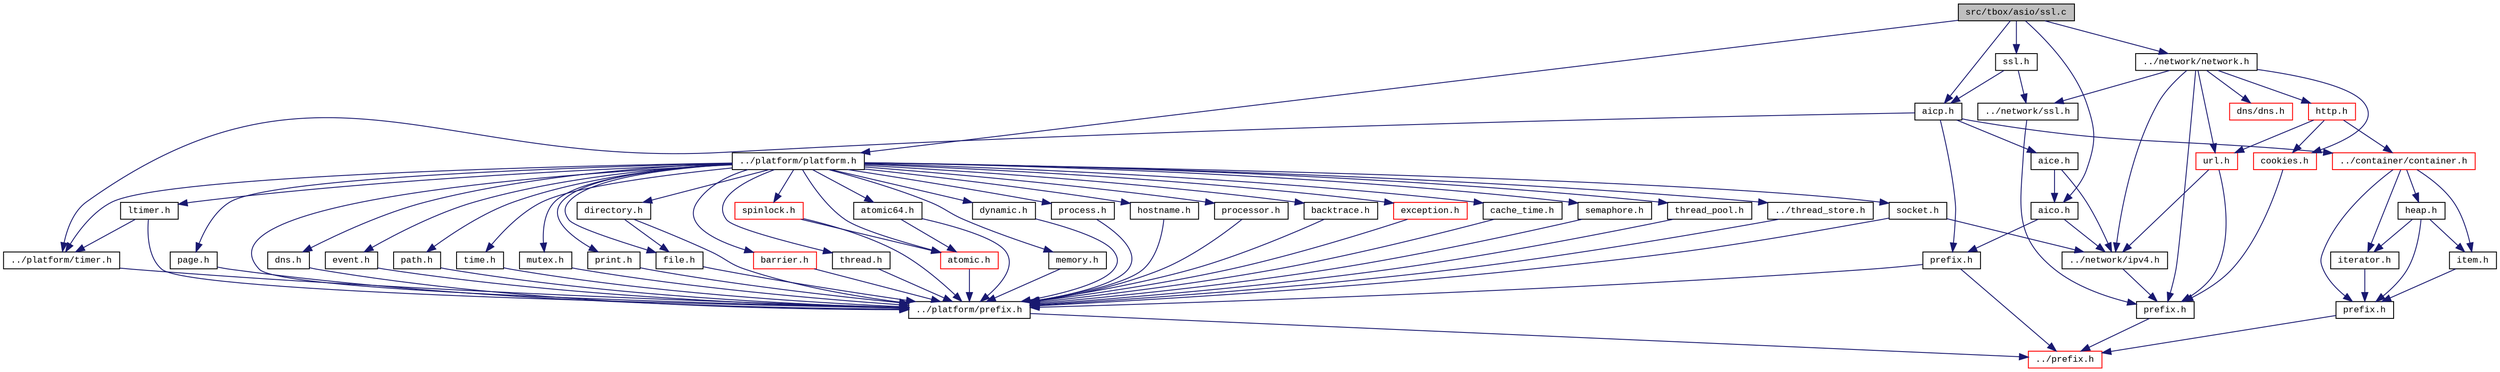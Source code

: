 digraph "src/tbox/asio/ssl.c"
{
  edge [fontname="CourierNew",fontsize="10",labelfontname="CourierNew",labelfontsize="10"];
  node [fontname="CourierNew",fontsize="10",shape=record];
  Node1 [label="src/tbox/asio/ssl.c",height=0.2,width=0.4,color="black", fillcolor="grey75", style="filled" fontcolor="black"];
  Node1 -> Node2 [color="midnightblue",fontsize="10",style="solid",fontname="CourierNew"];
  Node2 [label="ssl.h",height=0.2,width=0.4,color="black", fillcolor="white", style="filled",URL="$d9/d1a/asio_2ssl_8h_source.html"];
  Node2 -> Node3 [color="midnightblue",fontsize="10",style="solid",fontname="CourierNew"];
  Node3 [label="aicp.h",height=0.2,width=0.4,color="black", fillcolor="white", style="filled",URL="$dd/dd5/aicp_8h.html"];
  Node3 -> Node4 [color="midnightblue",fontsize="10",style="solid",fontname="CourierNew"];
  Node4 [label="prefix.h",height=0.2,width=0.4,color="black", fillcolor="white", style="filled",URL="$db/d56/asio_2prefix_8h_source.html"];
  Node4 -> Node5 [color="midnightblue",fontsize="10",style="solid",fontname="CourierNew"];
  Node5 [label="../prefix.h",height=0.2,width=0.4,color="red", fillcolor="white", style="filled",URL="$df/d5c/prefix_8h_source.html"];
  Node4 -> Node6 [color="midnightblue",fontsize="10",style="solid",fontname="CourierNew"];
  Node6 [label="../platform/prefix.h",height=0.2,width=0.4,color="black", fillcolor="white", style="filled",URL="$db/dfa/platform_2prefix_8h_source.html"];
  Node6 -> Node5 [color="midnightblue",fontsize="10",style="solid",fontname="CourierNew"];
  Node3 -> Node7 [color="midnightblue",fontsize="10",style="solid",fontname="CourierNew"];
  Node7 [label="aice.h",height=0.2,width=0.4,color="black", fillcolor="white", style="filled",URL="$da/d59/aice_8h.html"];
  Node7 -> Node8 [color="midnightblue",fontsize="10",style="solid",fontname="CourierNew"];
  Node8 [label="aico.h",height=0.2,width=0.4,color="black", fillcolor="white", style="filled",URL="$d5/d9a/aico_8h.html"];
  Node8 -> Node4 [color="midnightblue",fontsize="10",style="solid",fontname="CourierNew"];
  Node8 -> Node9 [color="midnightblue",fontsize="10",style="solid",fontname="CourierNew"];
  Node9 [label="../network/ipv4.h",height=0.2,width=0.4,color="black", fillcolor="white", style="filled",URL="$d7/d19/ipv4_8h.html"];
  Node9 -> Node10 [color="midnightblue",fontsize="10",style="solid",fontname="CourierNew"];
  Node10 [label="prefix.h",height=0.2,width=0.4,color="black", fillcolor="white", style="filled",URL="$d2/df3/network_2prefix_8h_source.html"];
  Node10 -> Node5 [color="midnightblue",fontsize="10",style="solid",fontname="CourierNew"];
  Node7 -> Node9 [color="midnightblue",fontsize="10",style="solid",fontname="CourierNew"];
  Node3 -> Node11 [color="midnightblue",fontsize="10",style="solid",fontname="CourierNew"];
  Node11 [label="../platform/timer.h",height=0.2,width=0.4,color="black", fillcolor="white", style="filled",URL="$d5/dd0/timer_8h.html"];
  Node11 -> Node6 [color="midnightblue",fontsize="10",style="solid",fontname="CourierNew"];
  Node3 -> Node12 [color="midnightblue",fontsize="10",style="solid",fontname="CourierNew"];
  Node12 [label="../container/container.h",height=0.2,width=0.4,color="red", fillcolor="white", style="filled",URL="$d4/ddd/container_8h.html"];
  Node12 -> Node13 [color="midnightblue",fontsize="10",style="solid",fontname="CourierNew"];
  Node13 [label="prefix.h",height=0.2,width=0.4,color="black", fillcolor="white", style="filled",URL="$d9/d38/container_2prefix_8h_source.html"];
  Node13 -> Node5 [color="midnightblue",fontsize="10",style="solid",fontname="CourierNew"];
  Node12 -> Node14 [color="midnightblue",fontsize="10",style="solid",fontname="CourierNew"];
  Node14 [label="item.h",height=0.2,width=0.4,color="black", fillcolor="white", style="filled",URL="$df/d1f/item_8h.html"];
  Node14 -> Node13 [color="midnightblue",fontsize="10",style="solid",fontname="CourierNew"];
  Node12 -> Node15 [color="midnightblue",fontsize="10",style="solid",fontname="CourierNew"];
  Node15 [label="iterator.h",height=0.2,width=0.4,color="black", fillcolor="white", style="filled",URL="$df/d22/iterator_8h.html"];
  Node15 -> Node13 [color="midnightblue",fontsize="10",style="solid",fontname="CourierNew"];
  Node12 -> Node16 [color="midnightblue",fontsize="10",style="solid",fontname="CourierNew"];
  Node16 [label="heap.h",height=0.2,width=0.4,color="black", fillcolor="white", style="filled",URL="$da/ddb/heap_8h.html"];
  Node16 -> Node13 [color="midnightblue",fontsize="10",style="solid",fontname="CourierNew"];
  Node16 -> Node14 [color="midnightblue",fontsize="10",style="solid",fontname="CourierNew"];
  Node16 -> Node15 [color="midnightblue",fontsize="10",style="solid",fontname="CourierNew"];
  Node2 -> Node17 [color="midnightblue",fontsize="10",style="solid",fontname="CourierNew"];
  Node17 [label="../network/ssl.h",height=0.2,width=0.4,color="black", fillcolor="white", style="filled",URL="$d7/d29/network_2ssl_8h_source.html"];
  Node17 -> Node10 [color="midnightblue",fontsize="10",style="solid",fontname="CourierNew"];
  Node1 -> Node8 [color="midnightblue",fontsize="10",style="solid",fontname="CourierNew"];
  Node1 -> Node3 [color="midnightblue",fontsize="10",style="solid",fontname="CourierNew"];
  Node1 -> Node18 [color="midnightblue",fontsize="10",style="solid",fontname="CourierNew"];
  Node18 [label="../network/network.h",height=0.2,width=0.4,color="black", fillcolor="white", style="filled",URL="$d9/d94/network_8h.html"];
  Node18 -> Node10 [color="midnightblue",fontsize="10",style="solid",fontname="CourierNew"];
  Node18 -> Node17 [color="midnightblue",fontsize="10",style="solid",fontname="CourierNew"];
  Node18 -> Node19 [color="midnightblue",fontsize="10",style="solid",fontname="CourierNew"];
  Node19 [label="url.h",height=0.2,width=0.4,color="red", fillcolor="white", style="filled",URL="$d9/d0e/network_2url_8h_source.html"];
  Node19 -> Node10 [color="midnightblue",fontsize="10",style="solid",fontname="CourierNew"];
  Node19 -> Node9 [color="midnightblue",fontsize="10",style="solid",fontname="CourierNew"];
  Node18 -> Node9 [color="midnightblue",fontsize="10",style="solid",fontname="CourierNew"];
  Node18 -> Node20 [color="midnightblue",fontsize="10",style="solid",fontname="CourierNew"];
  Node20 [label="http.h",height=0.2,width=0.4,color="red", fillcolor="white", style="filled",URL="$d0/ded/network_2http_8h_source.html"];
  Node20 -> Node21 [color="midnightblue",fontsize="10",style="solid",fontname="CourierNew"];
  Node21 [label="cookies.h",height=0.2,width=0.4,color="red", fillcolor="white", style="filled",URL="$da/dea/cookies_8h.html"];
  Node21 -> Node10 [color="midnightblue",fontsize="10",style="solid",fontname="CourierNew"];
  Node20 -> Node19 [color="midnightblue",fontsize="10",style="solid",fontname="CourierNew"];
  Node20 -> Node12 [color="midnightblue",fontsize="10",style="solid",fontname="CourierNew"];
  Node18 -> Node21 [color="midnightblue",fontsize="10",style="solid",fontname="CourierNew"];
  Node18 -> Node22 [color="midnightblue",fontsize="10",style="solid",fontname="CourierNew"];
  Node22 [label="dns/dns.h",height=0.2,width=0.4,color="red", fillcolor="white", style="filled",URL="$d6/d59/network_2dns_2dns_8h_source.html"];
  Node1 -> Node23 [color="midnightblue",fontsize="10",style="solid",fontname="CourierNew"];
  Node23 [label="../platform/platform.h",height=0.2,width=0.4,color="black", fillcolor="white", style="filled",URL="$de/d03/platform_8h.html"];
  Node23 -> Node6 [color="midnightblue",fontsize="10",style="solid",fontname="CourierNew"];
  Node23 -> Node24 [color="midnightblue",fontsize="10",style="solid",fontname="CourierNew"];
  Node24 [label="dns.h",height=0.2,width=0.4,color="black", fillcolor="white", style="filled",URL="$d9/d31/platform_2dns_8h_source.html"];
  Node24 -> Node6 [color="midnightblue",fontsize="10",style="solid",fontname="CourierNew"];
  Node23 -> Node25 [color="midnightblue",fontsize="10",style="solid",fontname="CourierNew"];
  Node25 [label="page.h",height=0.2,width=0.4,color="black", fillcolor="white", style="filled",URL="$de/dad/page_8h.html"];
  Node25 -> Node6 [color="midnightblue",fontsize="10",style="solid",fontname="CourierNew"];
  Node23 -> Node26 [color="midnightblue",fontsize="10",style="solid",fontname="CourierNew"];
  Node26 [label="path.h",height=0.2,width=0.4,color="black", fillcolor="white", style="filled",URL="$d7/dd4/path_8h_source.html"];
  Node26 -> Node6 [color="midnightblue",fontsize="10",style="solid",fontname="CourierNew"];
  Node23 -> Node27 [color="midnightblue",fontsize="10",style="solid",fontname="CourierNew"];
  Node27 [label="file.h",height=0.2,width=0.4,color="black", fillcolor="white", style="filled",URL="$d2/d4d/file_8h.html"];
  Node27 -> Node6 [color="midnightblue",fontsize="10",style="solid",fontname="CourierNew"];
  Node23 -> Node28 [color="midnightblue",fontsize="10",style="solid",fontname="CourierNew"];
  Node28 [label="time.h",height=0.2,width=0.4,color="black", fillcolor="white", style="filled",URL="$db/d97/platform_2time_8h_source.html"];
  Node28 -> Node6 [color="midnightblue",fontsize="10",style="solid",fontname="CourierNew"];
  Node23 -> Node29 [color="midnightblue",fontsize="10",style="solid",fontname="CourierNew"];
  Node29 [label="mutex.h",height=0.2,width=0.4,color="black", fillcolor="white", style="filled",URL="$d0/df8/mutex_8h.html"];
  Node29 -> Node6 [color="midnightblue",fontsize="10",style="solid",fontname="CourierNew"];
  Node23 -> Node30 [color="midnightblue",fontsize="10",style="solid",fontname="CourierNew"];
  Node30 [label="event.h",height=0.2,width=0.4,color="black", fillcolor="white", style="filled",URL="$dd/d20/event_8h.html"];
  Node30 -> Node6 [color="midnightblue",fontsize="10",style="solid",fontname="CourierNew"];
  Node23 -> Node11 [color="midnightblue",fontsize="10",style="solid",fontname="CourierNew"];
  Node23 -> Node31 [color="midnightblue",fontsize="10",style="solid",fontname="CourierNew"];
  Node31 [label="print.h",height=0.2,width=0.4,color="black", fillcolor="white", style="filled",URL="$d5/d77/print_8h.html"];
  Node31 -> Node6 [color="midnightblue",fontsize="10",style="solid",fontname="CourierNew"];
  Node23 -> Node32 [color="midnightblue",fontsize="10",style="solid",fontname="CourierNew"];
  Node32 [label="ltimer.h",height=0.2,width=0.4,color="black", fillcolor="white", style="filled",URL="$d5/d7d/ltimer_8h.html"];
  Node32 -> Node6 [color="midnightblue",fontsize="10",style="solid",fontname="CourierNew"];
  Node32 -> Node11 [color="midnightblue",fontsize="10",style="solid",fontname="CourierNew"];
  Node23 -> Node33 [color="midnightblue",fontsize="10",style="solid",fontname="CourierNew"];
  Node33 [label="socket.h",height=0.2,width=0.4,color="black", fillcolor="white", style="filled",URL="$da/ddd/socket_8h.html"];
  Node33 -> Node6 [color="midnightblue",fontsize="10",style="solid",fontname="CourierNew"];
  Node33 -> Node9 [color="midnightblue",fontsize="10",style="solid",fontname="CourierNew"];
  Node23 -> Node34 [color="midnightblue",fontsize="10",style="solid",fontname="CourierNew"];
  Node34 [label="thread.h",height=0.2,width=0.4,color="black", fillcolor="white", style="filled",URL="$db/dd5/thread_8h.html"];
  Node34 -> Node6 [color="midnightblue",fontsize="10",style="solid",fontname="CourierNew"];
  Node23 -> Node35 [color="midnightblue",fontsize="10",style="solid",fontname="CourierNew"];
  Node35 [label="atomic.h",height=0.2,width=0.4,color="red", fillcolor="white", style="filled",URL="$dd/d02/atomic_8h_source.html"];
  Node35 -> Node6 [color="midnightblue",fontsize="10",style="solid",fontname="CourierNew"];
  Node23 -> Node36 [color="midnightblue",fontsize="10",style="solid",fontname="CourierNew"];
  Node36 [label="memory.h",height=0.2,width=0.4,color="black", fillcolor="white", style="filled",URL="$d0/db0/platform_2memory_8h_source.html"];
  Node36 -> Node6 [color="midnightblue",fontsize="10",style="solid",fontname="CourierNew"];
  Node23 -> Node37 [color="midnightblue",fontsize="10",style="solid",fontname="CourierNew"];
  Node37 [label="barrier.h",height=0.2,width=0.4,color="red", fillcolor="white", style="filled",URL="$df/d9a/barrier_8h_source.html"];
  Node37 -> Node6 [color="midnightblue",fontsize="10",style="solid",fontname="CourierNew"];
  Node23 -> Node38 [color="midnightblue",fontsize="10",style="solid",fontname="CourierNew"];
  Node38 [label="dynamic.h",height=0.2,width=0.4,color="black", fillcolor="white", style="filled",URL="$df/dd3/dynamic_8h_source.html"];
  Node38 -> Node6 [color="midnightblue",fontsize="10",style="solid",fontname="CourierNew"];
  Node23 -> Node39 [color="midnightblue",fontsize="10",style="solid",fontname="CourierNew"];
  Node39 [label="process.h",height=0.2,width=0.4,color="black", fillcolor="white", style="filled",URL="$da/d42/process_8h.html"];
  Node39 -> Node6 [color="midnightblue",fontsize="10",style="solid",fontname="CourierNew"];
  Node23 -> Node40 [color="midnightblue",fontsize="10",style="solid",fontname="CourierNew"];
  Node40 [label="spinlock.h",height=0.2,width=0.4,color="red", fillcolor="white", style="filled",URL="$df/d63/spinlock_8h.html"];
  Node40 -> Node6 [color="midnightblue",fontsize="10",style="solid",fontname="CourierNew"];
  Node40 -> Node35 [color="midnightblue",fontsize="10",style="solid",fontname="CourierNew"];
  Node23 -> Node41 [color="midnightblue",fontsize="10",style="solid",fontname="CourierNew"];
  Node41 [label="atomic64.h",height=0.2,width=0.4,color="black", fillcolor="white", style="filled",URL="$df/dd4/atomic64_8h_source.html"];
  Node41 -> Node6 [color="midnightblue",fontsize="10",style="solid",fontname="CourierNew"];
  Node41 -> Node35 [color="midnightblue",fontsize="10",style="solid",fontname="CourierNew"];
  Node23 -> Node42 [color="midnightblue",fontsize="10",style="solid",fontname="CourierNew"];
  Node42 [label="hostname.h",height=0.2,width=0.4,color="black", fillcolor="white", style="filled",URL="$d4/de1/hostname_8h.html"];
  Node42 -> Node6 [color="midnightblue",fontsize="10",style="solid",fontname="CourierNew"];
  Node23 -> Node43 [color="midnightblue",fontsize="10",style="solid",fontname="CourierNew"];
  Node43 [label="processor.h",height=0.2,width=0.4,color="black", fillcolor="white", style="filled",URL="$d9/d99/processor_8h.html"];
  Node43 -> Node6 [color="midnightblue",fontsize="10",style="solid",fontname="CourierNew"];
  Node23 -> Node44 [color="midnightblue",fontsize="10",style="solid",fontname="CourierNew"];
  Node44 [label="semaphore.h",height=0.2,width=0.4,color="black", fillcolor="white", style="filled",URL="$d6/dc6/semaphore_8h.html"];
  Node44 -> Node6 [color="midnightblue",fontsize="10",style="solid",fontname="CourierNew"];
  Node23 -> Node45 [color="midnightblue",fontsize="10",style="solid",fontname="CourierNew"];
  Node45 [label="backtrace.h",height=0.2,width=0.4,color="black", fillcolor="white", style="filled",URL="$d3/dda/backtrace_8h.html"];
  Node45 -> Node6 [color="midnightblue",fontsize="10",style="solid",fontname="CourierNew"];
  Node23 -> Node46 [color="midnightblue",fontsize="10",style="solid",fontname="CourierNew"];
  Node46 [label="directory.h",height=0.2,width=0.4,color="black", fillcolor="white", style="filled",URL="$d9/d0f/directory_8h.html"];
  Node46 -> Node6 [color="midnightblue",fontsize="10",style="solid",fontname="CourierNew"];
  Node46 -> Node27 [color="midnightblue",fontsize="10",style="solid",fontname="CourierNew"];
  Node23 -> Node47 [color="midnightblue",fontsize="10",style="solid",fontname="CourierNew"];
  Node47 [label="exception.h",height=0.2,width=0.4,color="red", fillcolor="white", style="filled",URL="$dd/d2d/exception_8h_source.html"];
  Node47 -> Node6 [color="midnightblue",fontsize="10",style="solid",fontname="CourierNew"];
  Node23 -> Node48 [color="midnightblue",fontsize="10",style="solid",fontname="CourierNew"];
  Node48 [label="cache_time.h",height=0.2,width=0.4,color="black", fillcolor="white", style="filled",URL="$d4/d37/cache__time_8h.html"];
  Node48 -> Node6 [color="midnightblue",fontsize="10",style="solid",fontname="CourierNew"];
  Node23 -> Node49 [color="midnightblue",fontsize="10",style="solid",fontname="CourierNew"];
  Node49 [label="thread_pool.h",height=0.2,width=0.4,color="black", fillcolor="white", style="filled",URL="$d3/dec/thread__pool_8h.html"];
  Node49 -> Node6 [color="midnightblue",fontsize="10",style="solid",fontname="CourierNew"];
  Node23 -> Node50 [color="midnightblue",fontsize="10",style="solid",fontname="CourierNew"];
  Node50 [label="../thread_store.h",height=0.2,width=0.4,color="black", fillcolor="white", style="filled",URL="$d8/d4a/thread__store_8h.html"];
  Node50 -> Node6 [color="midnightblue",fontsize="10",style="solid",fontname="CourierNew"];
}
